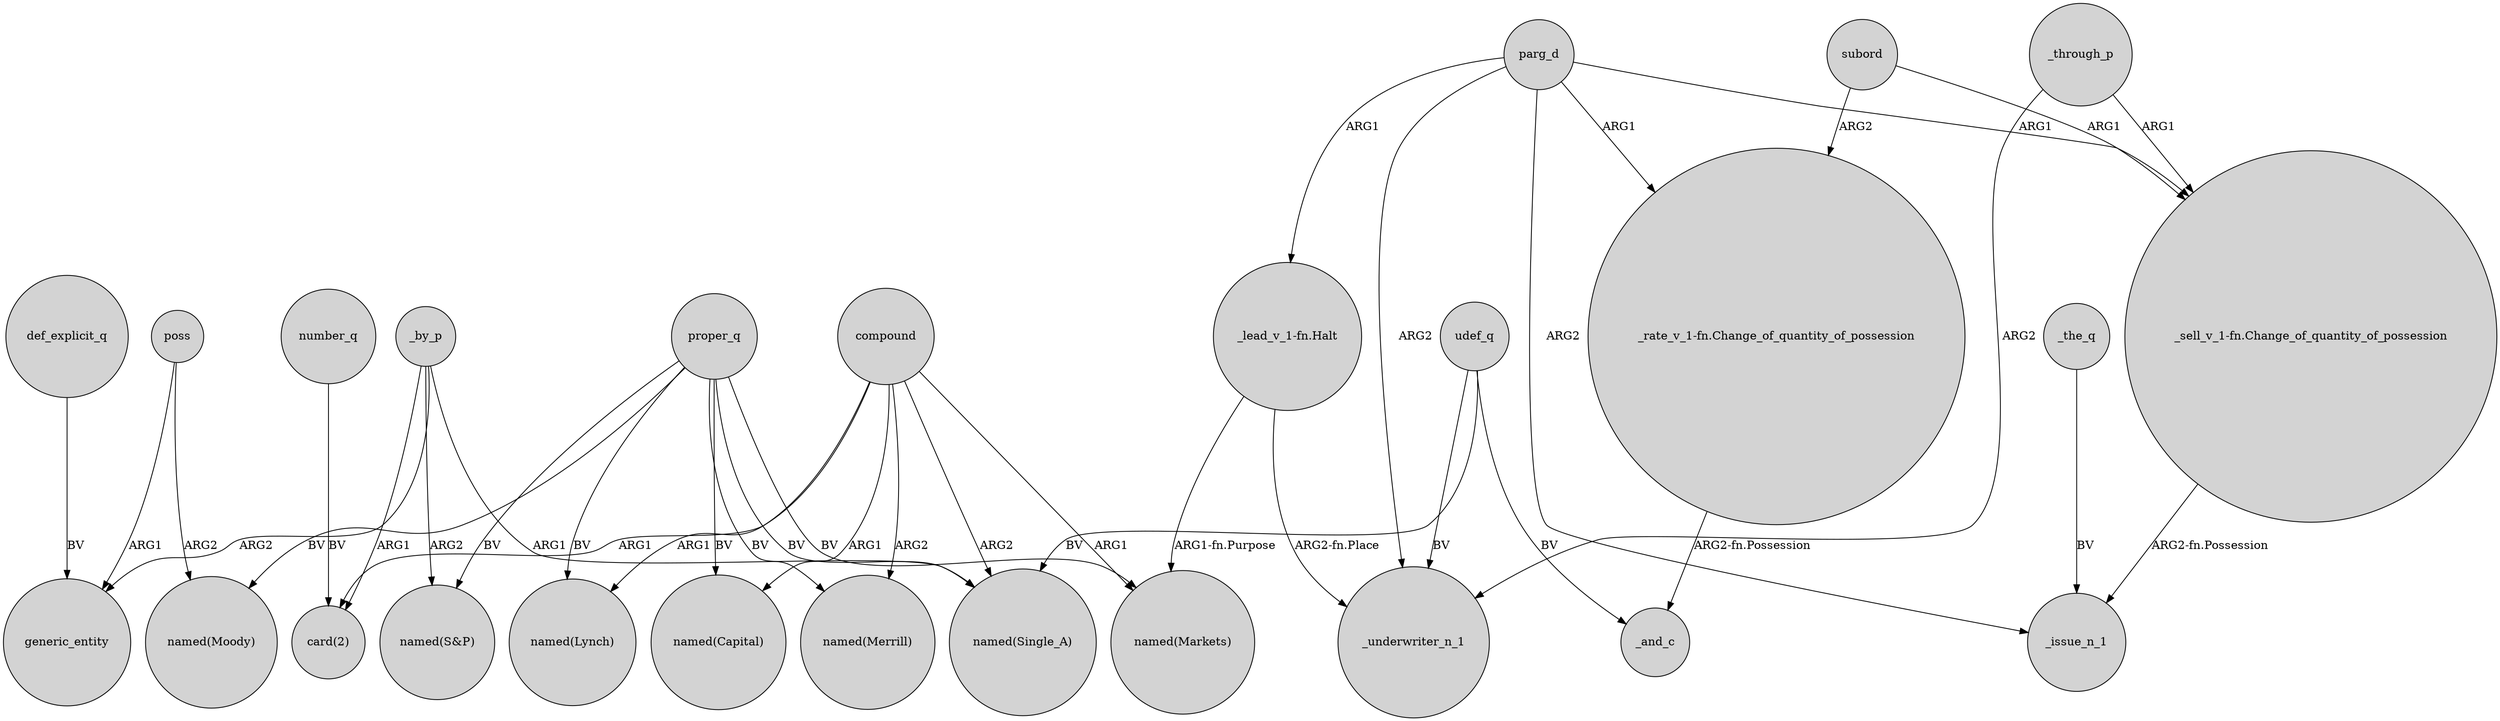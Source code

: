 digraph {
	node [shape=circle style=filled]
	def_explicit_q -> generic_entity [label=BV]
	number_q -> "card(2)" [label=BV]
	"_sell_v_1-fn.Change_of_quantity_of_possession" -> _issue_n_1 [label="ARG2-fn.Possession"]
	proper_q -> "named(Merrill)" [label=BV]
	proper_q -> "named(Capital)" [label=BV]
	proper_q -> "named(S&P)" [label=BV]
	_by_p -> "named(S&P)" [label=ARG2]
	udef_q -> _and_c [label=BV]
	subord -> "_sell_v_1-fn.Change_of_quantity_of_possession" [label=ARG1]
	parg_d -> "_sell_v_1-fn.Change_of_quantity_of_possession" [label=ARG1]
	_by_p -> "card(2)" [label=ARG1]
	poss -> generic_entity [label=ARG1]
	"_lead_v_1-fn.Halt" -> "named(Markets)" [label="ARG1-fn.Purpose"]
	compound -> "named(Single_A)" [label=ARG2]
	_through_p -> _underwriter_n_1 [label=ARG2]
	poss -> "named(Moody)" [label=ARG2]
	udef_q -> _underwriter_n_1 [label=BV]
	subord -> "_rate_v_1-fn.Change_of_quantity_of_possession" [label=ARG2]
	_by_p -> generic_entity [label=ARG2]
	"_rate_v_1-fn.Change_of_quantity_of_possession" -> _and_c [label="ARG2-fn.Possession"]
	compound -> "card(2)" [label=ARG1]
	parg_d -> "_lead_v_1-fn.Halt" [label=ARG1]
	compound -> "named(Markets)" [label=ARG1]
	proper_q -> "named(Moody)" [label=BV]
	"_lead_v_1-fn.Halt" -> _underwriter_n_1 [label="ARG2-fn.Place"]
	proper_q -> "named(Lynch)" [label=BV]
	udef_q -> "named(Single_A)" [label=BV]
	parg_d -> "_rate_v_1-fn.Change_of_quantity_of_possession" [label=ARG1]
	proper_q -> "named(Markets)" [label=BV]
	compound -> "named(Lynch)" [label=ARG1]
	parg_d -> _issue_n_1 [label=ARG2]
	parg_d -> _underwriter_n_1 [label=ARG2]
	_through_p -> "_sell_v_1-fn.Change_of_quantity_of_possession" [label=ARG1]
	proper_q -> "named(Single_A)" [label=BV]
	compound -> "named(Capital)" [label=ARG1]
	compound -> "named(Merrill)" [label=ARG2]
	_by_p -> "named(Single_A)" [label=ARG1]
	_the_q -> _issue_n_1 [label=BV]
}

